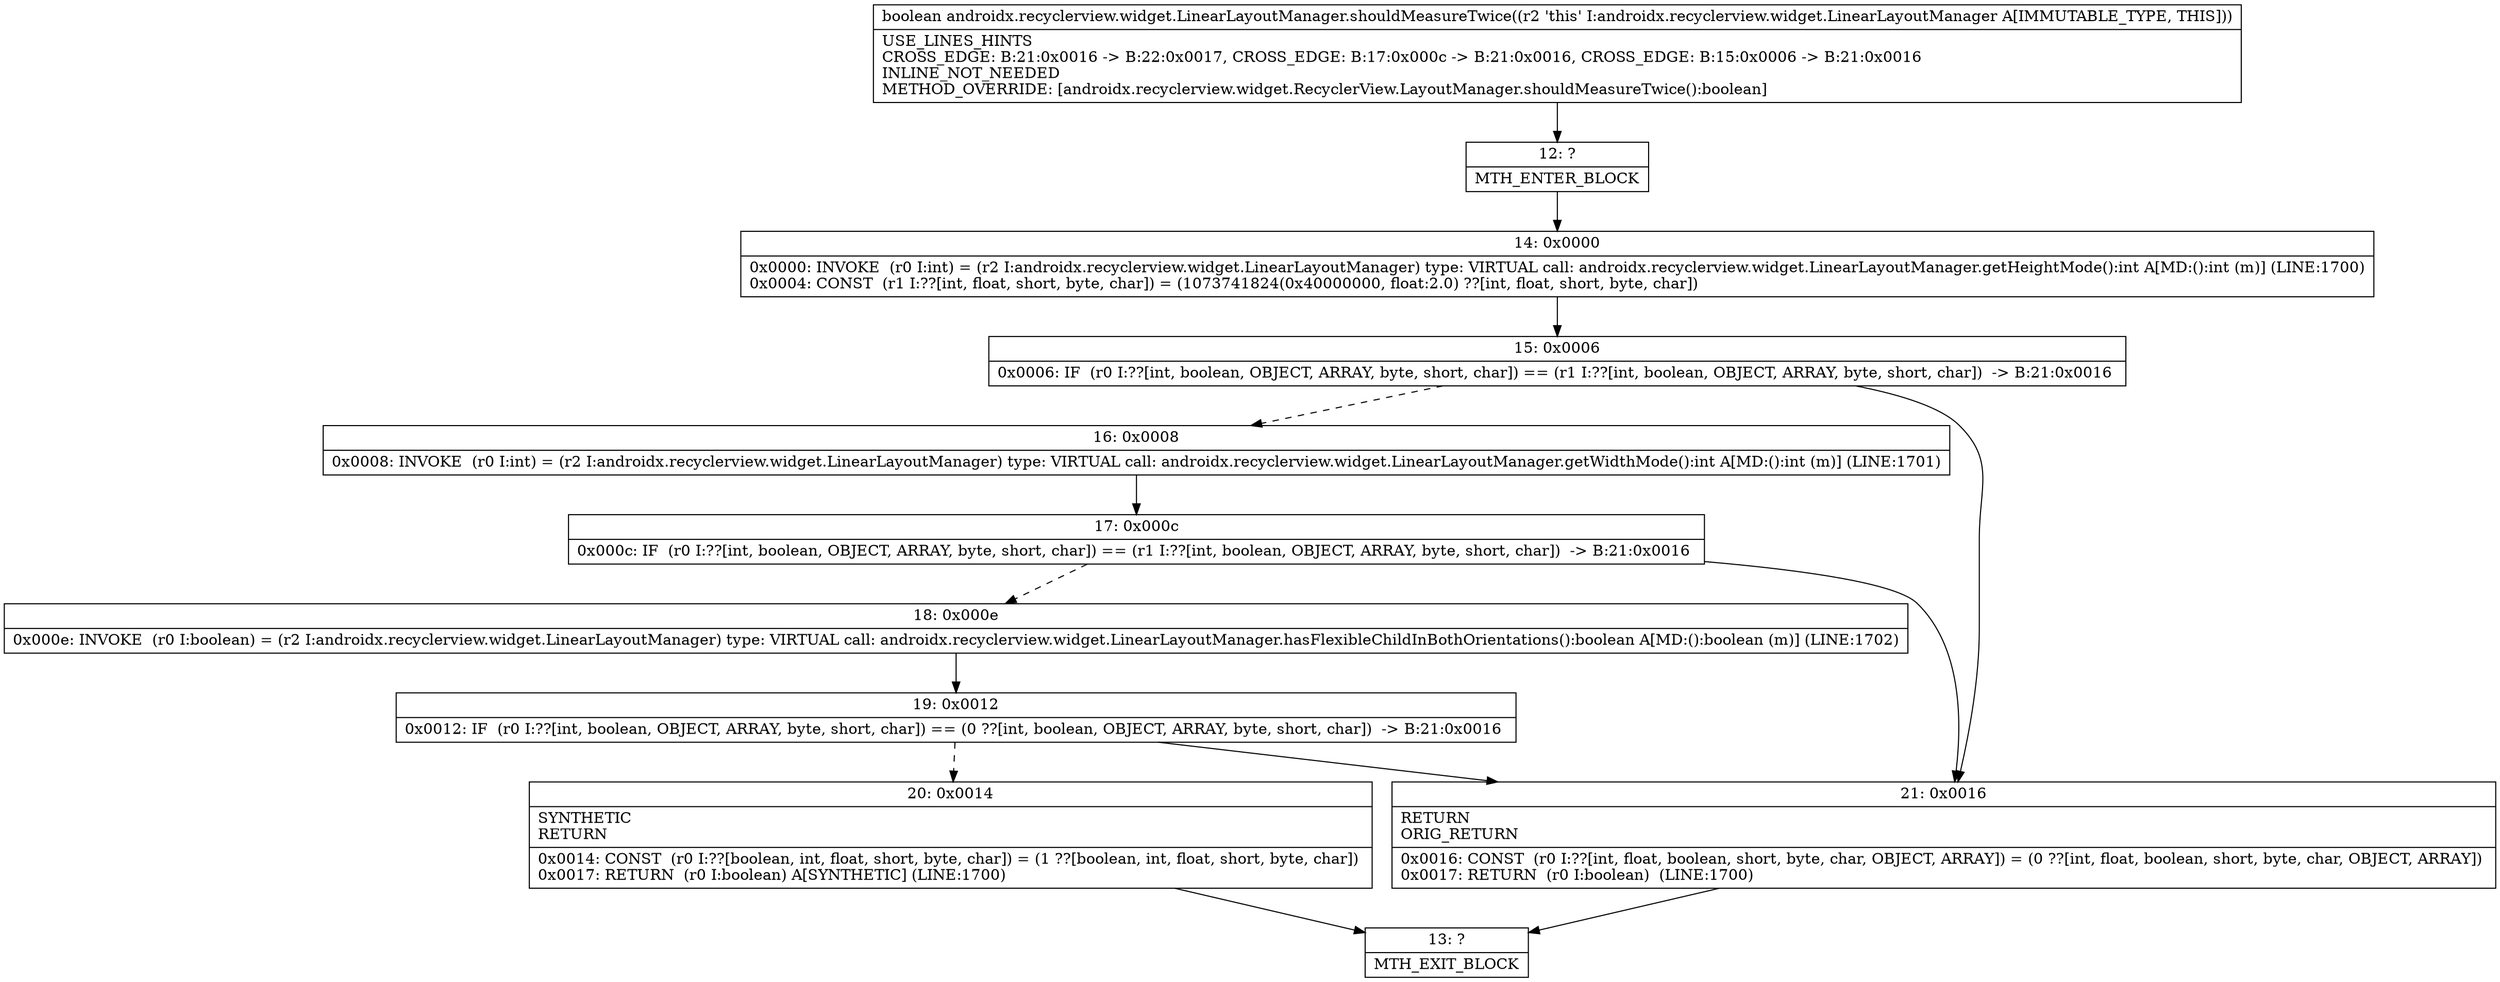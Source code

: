 digraph "CFG forandroidx.recyclerview.widget.LinearLayoutManager.shouldMeasureTwice()Z" {
Node_12 [shape=record,label="{12\:\ ?|MTH_ENTER_BLOCK\l}"];
Node_14 [shape=record,label="{14\:\ 0x0000|0x0000: INVOKE  (r0 I:int) = (r2 I:androidx.recyclerview.widget.LinearLayoutManager) type: VIRTUAL call: androidx.recyclerview.widget.LinearLayoutManager.getHeightMode():int A[MD:():int (m)] (LINE:1700)\l0x0004: CONST  (r1 I:??[int, float, short, byte, char]) = (1073741824(0x40000000, float:2.0) ??[int, float, short, byte, char]) \l}"];
Node_15 [shape=record,label="{15\:\ 0x0006|0x0006: IF  (r0 I:??[int, boolean, OBJECT, ARRAY, byte, short, char]) == (r1 I:??[int, boolean, OBJECT, ARRAY, byte, short, char])  \-\> B:21:0x0016 \l}"];
Node_16 [shape=record,label="{16\:\ 0x0008|0x0008: INVOKE  (r0 I:int) = (r2 I:androidx.recyclerview.widget.LinearLayoutManager) type: VIRTUAL call: androidx.recyclerview.widget.LinearLayoutManager.getWidthMode():int A[MD:():int (m)] (LINE:1701)\l}"];
Node_17 [shape=record,label="{17\:\ 0x000c|0x000c: IF  (r0 I:??[int, boolean, OBJECT, ARRAY, byte, short, char]) == (r1 I:??[int, boolean, OBJECT, ARRAY, byte, short, char])  \-\> B:21:0x0016 \l}"];
Node_18 [shape=record,label="{18\:\ 0x000e|0x000e: INVOKE  (r0 I:boolean) = (r2 I:androidx.recyclerview.widget.LinearLayoutManager) type: VIRTUAL call: androidx.recyclerview.widget.LinearLayoutManager.hasFlexibleChildInBothOrientations():boolean A[MD:():boolean (m)] (LINE:1702)\l}"];
Node_19 [shape=record,label="{19\:\ 0x0012|0x0012: IF  (r0 I:??[int, boolean, OBJECT, ARRAY, byte, short, char]) == (0 ??[int, boolean, OBJECT, ARRAY, byte, short, char])  \-\> B:21:0x0016 \l}"];
Node_20 [shape=record,label="{20\:\ 0x0014|SYNTHETIC\lRETURN\l|0x0014: CONST  (r0 I:??[boolean, int, float, short, byte, char]) = (1 ??[boolean, int, float, short, byte, char]) \l0x0017: RETURN  (r0 I:boolean) A[SYNTHETIC] (LINE:1700)\l}"];
Node_13 [shape=record,label="{13\:\ ?|MTH_EXIT_BLOCK\l}"];
Node_21 [shape=record,label="{21\:\ 0x0016|RETURN\lORIG_RETURN\l|0x0016: CONST  (r0 I:??[int, float, boolean, short, byte, char, OBJECT, ARRAY]) = (0 ??[int, float, boolean, short, byte, char, OBJECT, ARRAY]) \l0x0017: RETURN  (r0 I:boolean)  (LINE:1700)\l}"];
MethodNode[shape=record,label="{boolean androidx.recyclerview.widget.LinearLayoutManager.shouldMeasureTwice((r2 'this' I:androidx.recyclerview.widget.LinearLayoutManager A[IMMUTABLE_TYPE, THIS]))  | USE_LINES_HINTS\lCROSS_EDGE: B:21:0x0016 \-\> B:22:0x0017, CROSS_EDGE: B:17:0x000c \-\> B:21:0x0016, CROSS_EDGE: B:15:0x0006 \-\> B:21:0x0016\lINLINE_NOT_NEEDED\lMETHOD_OVERRIDE: [androidx.recyclerview.widget.RecyclerView.LayoutManager.shouldMeasureTwice():boolean]\l}"];
MethodNode -> Node_12;Node_12 -> Node_14;
Node_14 -> Node_15;
Node_15 -> Node_16[style=dashed];
Node_15 -> Node_21;
Node_16 -> Node_17;
Node_17 -> Node_18[style=dashed];
Node_17 -> Node_21;
Node_18 -> Node_19;
Node_19 -> Node_20[style=dashed];
Node_19 -> Node_21;
Node_20 -> Node_13;
Node_21 -> Node_13;
}

